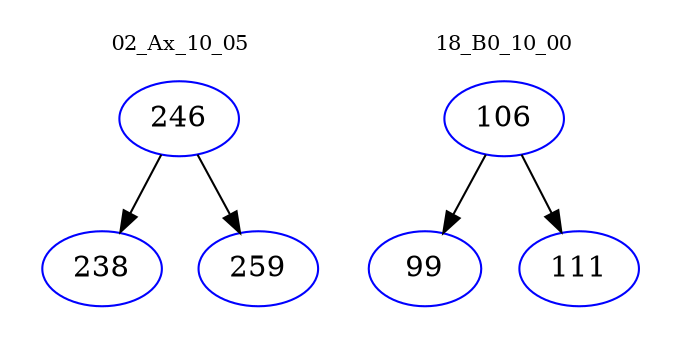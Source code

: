 digraph{
subgraph cluster_0 {
color = white
label = "02_Ax_10_05";
fontsize=10;
T0_246 [label="246", color="blue"]
T0_246 -> T0_238 [color="black"]
T0_238 [label="238", color="blue"]
T0_246 -> T0_259 [color="black"]
T0_259 [label="259", color="blue"]
}
subgraph cluster_1 {
color = white
label = "18_B0_10_00";
fontsize=10;
T1_106 [label="106", color="blue"]
T1_106 -> T1_99 [color="black"]
T1_99 [label="99", color="blue"]
T1_106 -> T1_111 [color="black"]
T1_111 [label="111", color="blue"]
}
}
